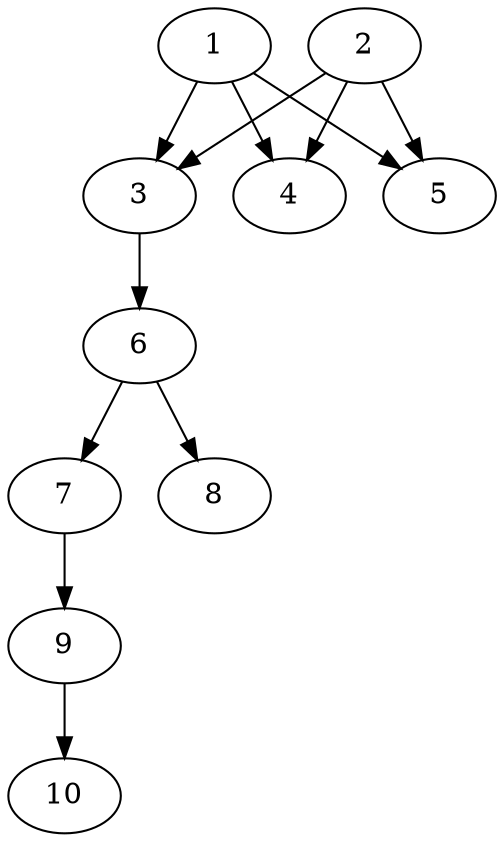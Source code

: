 // DAG automatically generated by daggen at Thu Oct  3 13:58:05 2019
// ./daggen --dot -n 10 --ccr 0.5 --fat 0.5 --regular 0.5 --density 0.7 --mindata 5242880 --maxdata 52428800 
digraph G {
  1 [size="65071104", alpha="0.11", expect_size="32535552"] 
  1 -> 3 [size ="32535552"]
  1 -> 4 [size ="32535552"]
  1 -> 5 [size ="32535552"]
  2 [size="89741312", alpha="0.00", expect_size="44870656"] 
  2 -> 3 [size ="44870656"]
  2 -> 4 [size ="44870656"]
  2 -> 5 [size ="44870656"]
  3 [size="31184896", alpha="0.18", expect_size="15592448"] 
  3 -> 6 [size ="15592448"]
  4 [size="85993472", alpha="0.01", expect_size="42996736"] 
  5 [size="33398784", alpha="0.01", expect_size="16699392"] 
  6 [size="56688640", alpha="0.19", expect_size="28344320"] 
  6 -> 7 [size ="28344320"]
  6 -> 8 [size ="28344320"]
  7 [size="100139008", alpha="0.09", expect_size="50069504"] 
  7 -> 9 [size ="50069504"]
  8 [size="38434816", alpha="0.20", expect_size="19217408"] 
  9 [size="73332736", alpha="0.16", expect_size="36666368"] 
  9 -> 10 [size ="36666368"]
  10 [size="79163392", alpha="0.19", expect_size="39581696"] 
}
